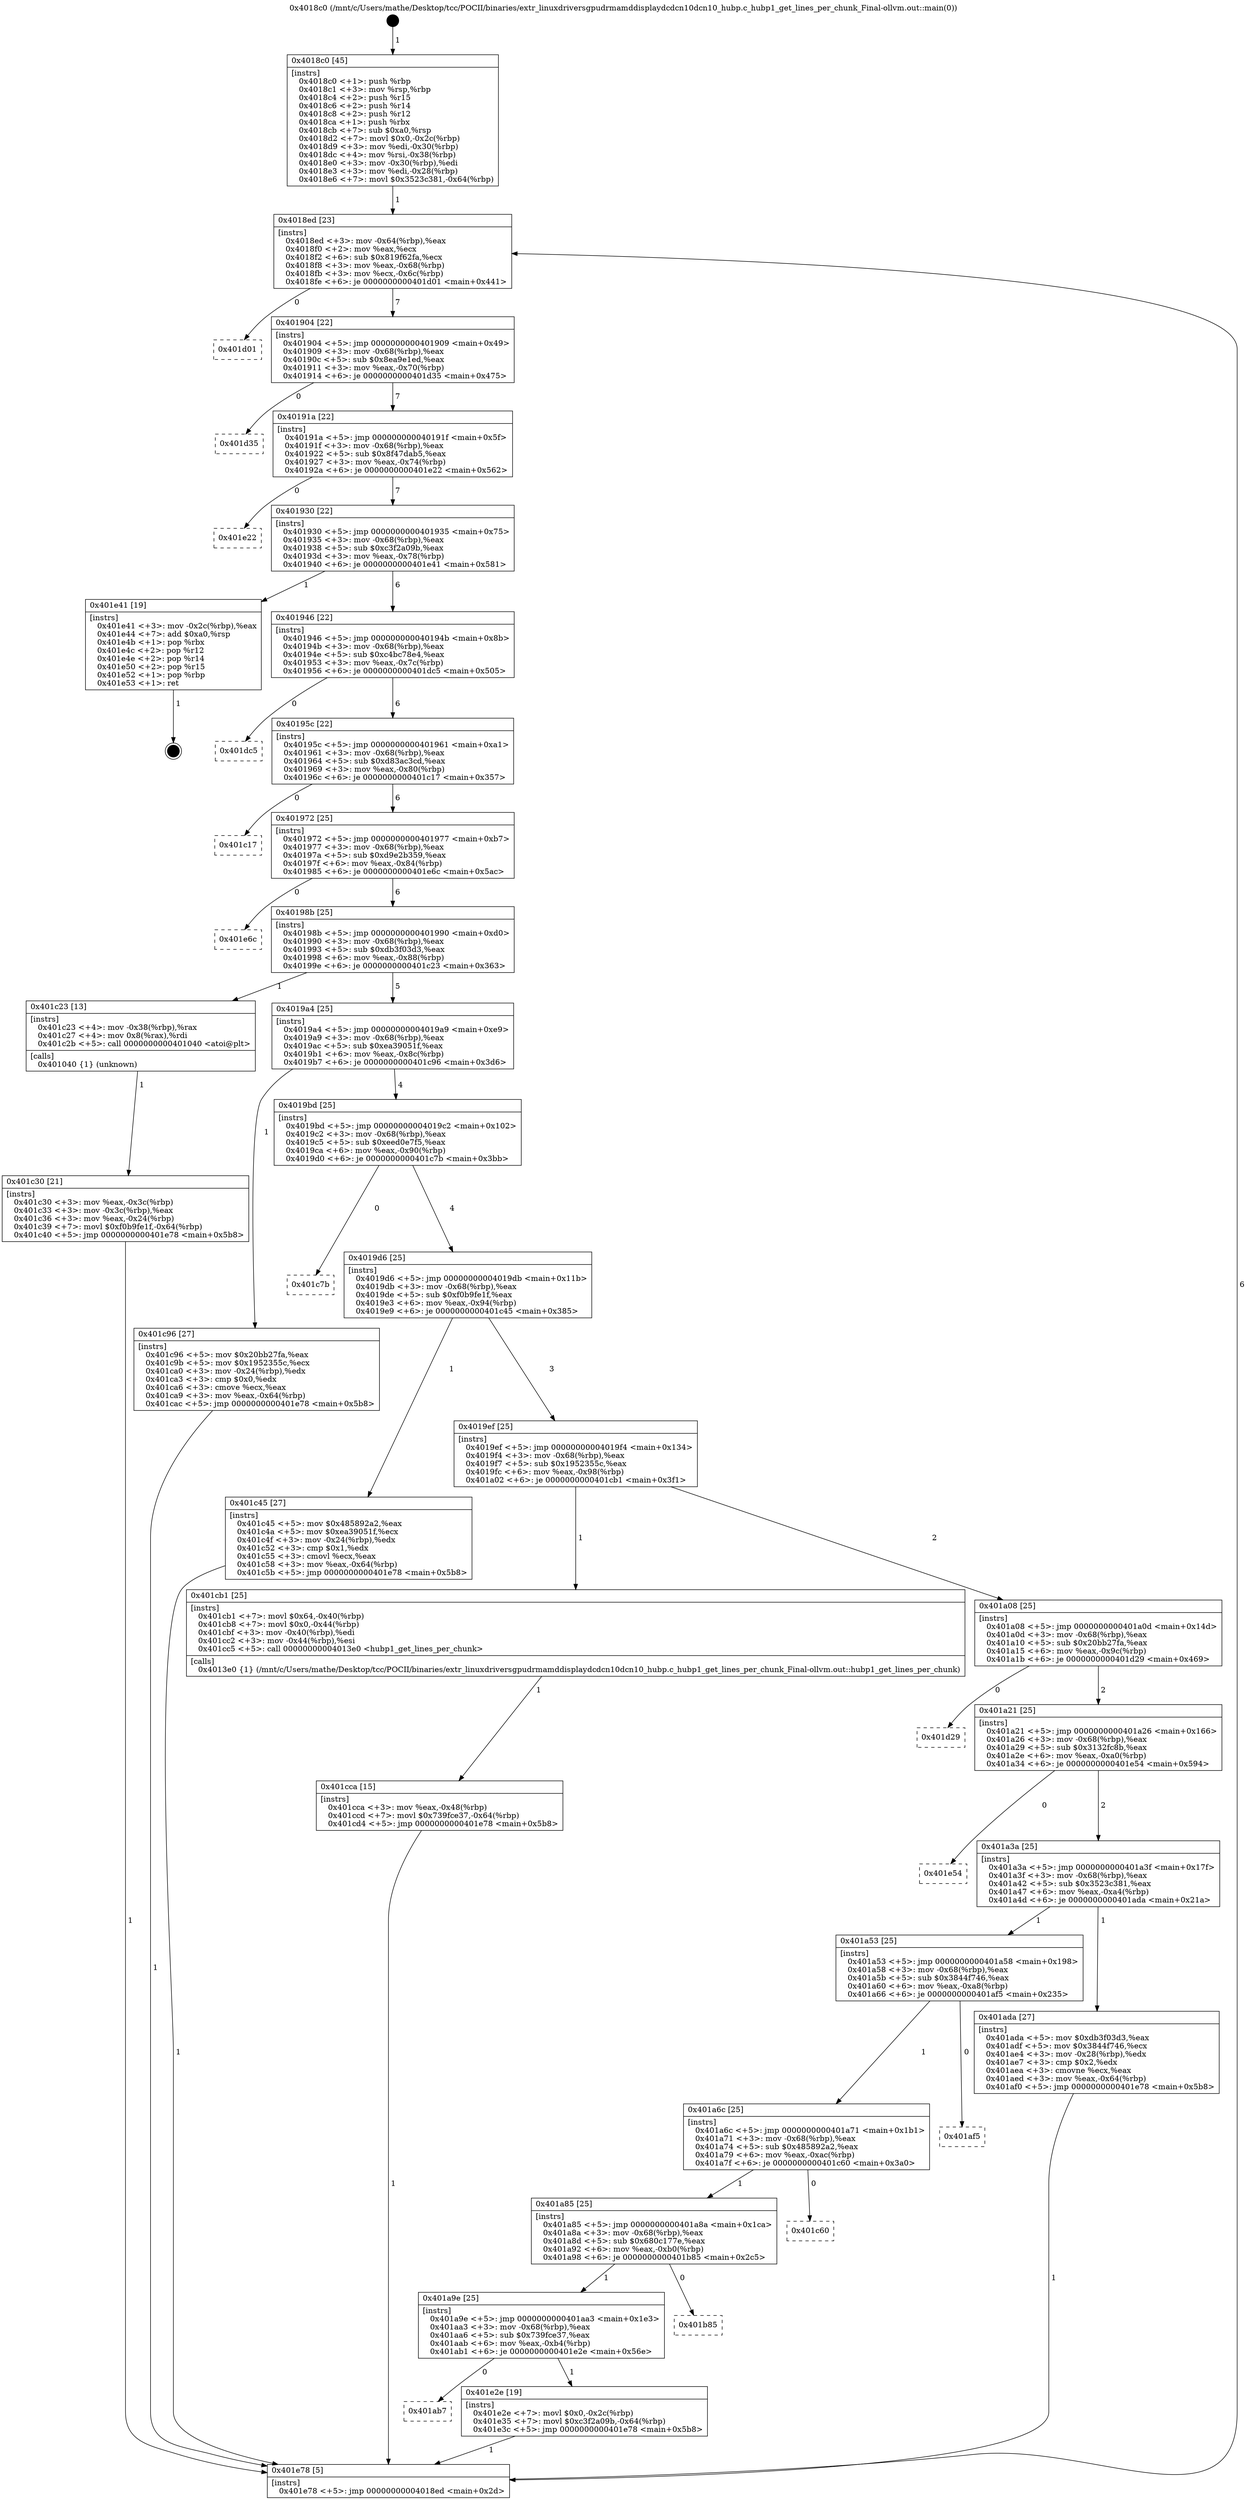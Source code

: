 digraph "0x4018c0" {
  label = "0x4018c0 (/mnt/c/Users/mathe/Desktop/tcc/POCII/binaries/extr_linuxdriversgpudrmamddisplaydcdcn10dcn10_hubp.c_hubp1_get_lines_per_chunk_Final-ollvm.out::main(0))"
  labelloc = "t"
  node[shape=record]

  Entry [label="",width=0.3,height=0.3,shape=circle,fillcolor=black,style=filled]
  "0x4018ed" [label="{
     0x4018ed [23]\l
     | [instrs]\l
     &nbsp;&nbsp;0x4018ed \<+3\>: mov -0x64(%rbp),%eax\l
     &nbsp;&nbsp;0x4018f0 \<+2\>: mov %eax,%ecx\l
     &nbsp;&nbsp;0x4018f2 \<+6\>: sub $0x819f62fa,%ecx\l
     &nbsp;&nbsp;0x4018f8 \<+3\>: mov %eax,-0x68(%rbp)\l
     &nbsp;&nbsp;0x4018fb \<+3\>: mov %ecx,-0x6c(%rbp)\l
     &nbsp;&nbsp;0x4018fe \<+6\>: je 0000000000401d01 \<main+0x441\>\l
  }"]
  "0x401d01" [label="{
     0x401d01\l
  }", style=dashed]
  "0x401904" [label="{
     0x401904 [22]\l
     | [instrs]\l
     &nbsp;&nbsp;0x401904 \<+5\>: jmp 0000000000401909 \<main+0x49\>\l
     &nbsp;&nbsp;0x401909 \<+3\>: mov -0x68(%rbp),%eax\l
     &nbsp;&nbsp;0x40190c \<+5\>: sub $0x8ea9e1ed,%eax\l
     &nbsp;&nbsp;0x401911 \<+3\>: mov %eax,-0x70(%rbp)\l
     &nbsp;&nbsp;0x401914 \<+6\>: je 0000000000401d35 \<main+0x475\>\l
  }"]
  Exit [label="",width=0.3,height=0.3,shape=circle,fillcolor=black,style=filled,peripheries=2]
  "0x401d35" [label="{
     0x401d35\l
  }", style=dashed]
  "0x40191a" [label="{
     0x40191a [22]\l
     | [instrs]\l
     &nbsp;&nbsp;0x40191a \<+5\>: jmp 000000000040191f \<main+0x5f\>\l
     &nbsp;&nbsp;0x40191f \<+3\>: mov -0x68(%rbp),%eax\l
     &nbsp;&nbsp;0x401922 \<+5\>: sub $0x8f47dab5,%eax\l
     &nbsp;&nbsp;0x401927 \<+3\>: mov %eax,-0x74(%rbp)\l
     &nbsp;&nbsp;0x40192a \<+6\>: je 0000000000401e22 \<main+0x562\>\l
  }"]
  "0x401ab7" [label="{
     0x401ab7\l
  }", style=dashed]
  "0x401e22" [label="{
     0x401e22\l
  }", style=dashed]
  "0x401930" [label="{
     0x401930 [22]\l
     | [instrs]\l
     &nbsp;&nbsp;0x401930 \<+5\>: jmp 0000000000401935 \<main+0x75\>\l
     &nbsp;&nbsp;0x401935 \<+3\>: mov -0x68(%rbp),%eax\l
     &nbsp;&nbsp;0x401938 \<+5\>: sub $0xc3f2a09b,%eax\l
     &nbsp;&nbsp;0x40193d \<+3\>: mov %eax,-0x78(%rbp)\l
     &nbsp;&nbsp;0x401940 \<+6\>: je 0000000000401e41 \<main+0x581\>\l
  }"]
  "0x401e2e" [label="{
     0x401e2e [19]\l
     | [instrs]\l
     &nbsp;&nbsp;0x401e2e \<+7\>: movl $0x0,-0x2c(%rbp)\l
     &nbsp;&nbsp;0x401e35 \<+7\>: movl $0xc3f2a09b,-0x64(%rbp)\l
     &nbsp;&nbsp;0x401e3c \<+5\>: jmp 0000000000401e78 \<main+0x5b8\>\l
  }"]
  "0x401e41" [label="{
     0x401e41 [19]\l
     | [instrs]\l
     &nbsp;&nbsp;0x401e41 \<+3\>: mov -0x2c(%rbp),%eax\l
     &nbsp;&nbsp;0x401e44 \<+7\>: add $0xa0,%rsp\l
     &nbsp;&nbsp;0x401e4b \<+1\>: pop %rbx\l
     &nbsp;&nbsp;0x401e4c \<+2\>: pop %r12\l
     &nbsp;&nbsp;0x401e4e \<+2\>: pop %r14\l
     &nbsp;&nbsp;0x401e50 \<+2\>: pop %r15\l
     &nbsp;&nbsp;0x401e52 \<+1\>: pop %rbp\l
     &nbsp;&nbsp;0x401e53 \<+1\>: ret\l
  }"]
  "0x401946" [label="{
     0x401946 [22]\l
     | [instrs]\l
     &nbsp;&nbsp;0x401946 \<+5\>: jmp 000000000040194b \<main+0x8b\>\l
     &nbsp;&nbsp;0x40194b \<+3\>: mov -0x68(%rbp),%eax\l
     &nbsp;&nbsp;0x40194e \<+5\>: sub $0xc4bc78e4,%eax\l
     &nbsp;&nbsp;0x401953 \<+3\>: mov %eax,-0x7c(%rbp)\l
     &nbsp;&nbsp;0x401956 \<+6\>: je 0000000000401dc5 \<main+0x505\>\l
  }"]
  "0x401a9e" [label="{
     0x401a9e [25]\l
     | [instrs]\l
     &nbsp;&nbsp;0x401a9e \<+5\>: jmp 0000000000401aa3 \<main+0x1e3\>\l
     &nbsp;&nbsp;0x401aa3 \<+3\>: mov -0x68(%rbp),%eax\l
     &nbsp;&nbsp;0x401aa6 \<+5\>: sub $0x739fce37,%eax\l
     &nbsp;&nbsp;0x401aab \<+6\>: mov %eax,-0xb4(%rbp)\l
     &nbsp;&nbsp;0x401ab1 \<+6\>: je 0000000000401e2e \<main+0x56e\>\l
  }"]
  "0x401dc5" [label="{
     0x401dc5\l
  }", style=dashed]
  "0x40195c" [label="{
     0x40195c [22]\l
     | [instrs]\l
     &nbsp;&nbsp;0x40195c \<+5\>: jmp 0000000000401961 \<main+0xa1\>\l
     &nbsp;&nbsp;0x401961 \<+3\>: mov -0x68(%rbp),%eax\l
     &nbsp;&nbsp;0x401964 \<+5\>: sub $0xd83ac3cd,%eax\l
     &nbsp;&nbsp;0x401969 \<+3\>: mov %eax,-0x80(%rbp)\l
     &nbsp;&nbsp;0x40196c \<+6\>: je 0000000000401c17 \<main+0x357\>\l
  }"]
  "0x401b85" [label="{
     0x401b85\l
  }", style=dashed]
  "0x401c17" [label="{
     0x401c17\l
  }", style=dashed]
  "0x401972" [label="{
     0x401972 [25]\l
     | [instrs]\l
     &nbsp;&nbsp;0x401972 \<+5\>: jmp 0000000000401977 \<main+0xb7\>\l
     &nbsp;&nbsp;0x401977 \<+3\>: mov -0x68(%rbp),%eax\l
     &nbsp;&nbsp;0x40197a \<+5\>: sub $0xd9e2b359,%eax\l
     &nbsp;&nbsp;0x40197f \<+6\>: mov %eax,-0x84(%rbp)\l
     &nbsp;&nbsp;0x401985 \<+6\>: je 0000000000401e6c \<main+0x5ac\>\l
  }"]
  "0x401a85" [label="{
     0x401a85 [25]\l
     | [instrs]\l
     &nbsp;&nbsp;0x401a85 \<+5\>: jmp 0000000000401a8a \<main+0x1ca\>\l
     &nbsp;&nbsp;0x401a8a \<+3\>: mov -0x68(%rbp),%eax\l
     &nbsp;&nbsp;0x401a8d \<+5\>: sub $0x680c177e,%eax\l
     &nbsp;&nbsp;0x401a92 \<+6\>: mov %eax,-0xb0(%rbp)\l
     &nbsp;&nbsp;0x401a98 \<+6\>: je 0000000000401b85 \<main+0x2c5\>\l
  }"]
  "0x401e6c" [label="{
     0x401e6c\l
  }", style=dashed]
  "0x40198b" [label="{
     0x40198b [25]\l
     | [instrs]\l
     &nbsp;&nbsp;0x40198b \<+5\>: jmp 0000000000401990 \<main+0xd0\>\l
     &nbsp;&nbsp;0x401990 \<+3\>: mov -0x68(%rbp),%eax\l
     &nbsp;&nbsp;0x401993 \<+5\>: sub $0xdb3f03d3,%eax\l
     &nbsp;&nbsp;0x401998 \<+6\>: mov %eax,-0x88(%rbp)\l
     &nbsp;&nbsp;0x40199e \<+6\>: je 0000000000401c23 \<main+0x363\>\l
  }"]
  "0x401c60" [label="{
     0x401c60\l
  }", style=dashed]
  "0x401c23" [label="{
     0x401c23 [13]\l
     | [instrs]\l
     &nbsp;&nbsp;0x401c23 \<+4\>: mov -0x38(%rbp),%rax\l
     &nbsp;&nbsp;0x401c27 \<+4\>: mov 0x8(%rax),%rdi\l
     &nbsp;&nbsp;0x401c2b \<+5\>: call 0000000000401040 \<atoi@plt\>\l
     | [calls]\l
     &nbsp;&nbsp;0x401040 \{1\} (unknown)\l
  }"]
  "0x4019a4" [label="{
     0x4019a4 [25]\l
     | [instrs]\l
     &nbsp;&nbsp;0x4019a4 \<+5\>: jmp 00000000004019a9 \<main+0xe9\>\l
     &nbsp;&nbsp;0x4019a9 \<+3\>: mov -0x68(%rbp),%eax\l
     &nbsp;&nbsp;0x4019ac \<+5\>: sub $0xea39051f,%eax\l
     &nbsp;&nbsp;0x4019b1 \<+6\>: mov %eax,-0x8c(%rbp)\l
     &nbsp;&nbsp;0x4019b7 \<+6\>: je 0000000000401c96 \<main+0x3d6\>\l
  }"]
  "0x401a6c" [label="{
     0x401a6c [25]\l
     | [instrs]\l
     &nbsp;&nbsp;0x401a6c \<+5\>: jmp 0000000000401a71 \<main+0x1b1\>\l
     &nbsp;&nbsp;0x401a71 \<+3\>: mov -0x68(%rbp),%eax\l
     &nbsp;&nbsp;0x401a74 \<+5\>: sub $0x485892a2,%eax\l
     &nbsp;&nbsp;0x401a79 \<+6\>: mov %eax,-0xac(%rbp)\l
     &nbsp;&nbsp;0x401a7f \<+6\>: je 0000000000401c60 \<main+0x3a0\>\l
  }"]
  "0x401c96" [label="{
     0x401c96 [27]\l
     | [instrs]\l
     &nbsp;&nbsp;0x401c96 \<+5\>: mov $0x20bb27fa,%eax\l
     &nbsp;&nbsp;0x401c9b \<+5\>: mov $0x1952355c,%ecx\l
     &nbsp;&nbsp;0x401ca0 \<+3\>: mov -0x24(%rbp),%edx\l
     &nbsp;&nbsp;0x401ca3 \<+3\>: cmp $0x0,%edx\l
     &nbsp;&nbsp;0x401ca6 \<+3\>: cmove %ecx,%eax\l
     &nbsp;&nbsp;0x401ca9 \<+3\>: mov %eax,-0x64(%rbp)\l
     &nbsp;&nbsp;0x401cac \<+5\>: jmp 0000000000401e78 \<main+0x5b8\>\l
  }"]
  "0x4019bd" [label="{
     0x4019bd [25]\l
     | [instrs]\l
     &nbsp;&nbsp;0x4019bd \<+5\>: jmp 00000000004019c2 \<main+0x102\>\l
     &nbsp;&nbsp;0x4019c2 \<+3\>: mov -0x68(%rbp),%eax\l
     &nbsp;&nbsp;0x4019c5 \<+5\>: sub $0xeed0e7f5,%eax\l
     &nbsp;&nbsp;0x4019ca \<+6\>: mov %eax,-0x90(%rbp)\l
     &nbsp;&nbsp;0x4019d0 \<+6\>: je 0000000000401c7b \<main+0x3bb\>\l
  }"]
  "0x401af5" [label="{
     0x401af5\l
  }", style=dashed]
  "0x401c7b" [label="{
     0x401c7b\l
  }", style=dashed]
  "0x4019d6" [label="{
     0x4019d6 [25]\l
     | [instrs]\l
     &nbsp;&nbsp;0x4019d6 \<+5\>: jmp 00000000004019db \<main+0x11b\>\l
     &nbsp;&nbsp;0x4019db \<+3\>: mov -0x68(%rbp),%eax\l
     &nbsp;&nbsp;0x4019de \<+5\>: sub $0xf0b9fe1f,%eax\l
     &nbsp;&nbsp;0x4019e3 \<+6\>: mov %eax,-0x94(%rbp)\l
     &nbsp;&nbsp;0x4019e9 \<+6\>: je 0000000000401c45 \<main+0x385\>\l
  }"]
  "0x401cca" [label="{
     0x401cca [15]\l
     | [instrs]\l
     &nbsp;&nbsp;0x401cca \<+3\>: mov %eax,-0x48(%rbp)\l
     &nbsp;&nbsp;0x401ccd \<+7\>: movl $0x739fce37,-0x64(%rbp)\l
     &nbsp;&nbsp;0x401cd4 \<+5\>: jmp 0000000000401e78 \<main+0x5b8\>\l
  }"]
  "0x401c45" [label="{
     0x401c45 [27]\l
     | [instrs]\l
     &nbsp;&nbsp;0x401c45 \<+5\>: mov $0x485892a2,%eax\l
     &nbsp;&nbsp;0x401c4a \<+5\>: mov $0xea39051f,%ecx\l
     &nbsp;&nbsp;0x401c4f \<+3\>: mov -0x24(%rbp),%edx\l
     &nbsp;&nbsp;0x401c52 \<+3\>: cmp $0x1,%edx\l
     &nbsp;&nbsp;0x401c55 \<+3\>: cmovl %ecx,%eax\l
     &nbsp;&nbsp;0x401c58 \<+3\>: mov %eax,-0x64(%rbp)\l
     &nbsp;&nbsp;0x401c5b \<+5\>: jmp 0000000000401e78 \<main+0x5b8\>\l
  }"]
  "0x4019ef" [label="{
     0x4019ef [25]\l
     | [instrs]\l
     &nbsp;&nbsp;0x4019ef \<+5\>: jmp 00000000004019f4 \<main+0x134\>\l
     &nbsp;&nbsp;0x4019f4 \<+3\>: mov -0x68(%rbp),%eax\l
     &nbsp;&nbsp;0x4019f7 \<+5\>: sub $0x1952355c,%eax\l
     &nbsp;&nbsp;0x4019fc \<+6\>: mov %eax,-0x98(%rbp)\l
     &nbsp;&nbsp;0x401a02 \<+6\>: je 0000000000401cb1 \<main+0x3f1\>\l
  }"]
  "0x401c30" [label="{
     0x401c30 [21]\l
     | [instrs]\l
     &nbsp;&nbsp;0x401c30 \<+3\>: mov %eax,-0x3c(%rbp)\l
     &nbsp;&nbsp;0x401c33 \<+3\>: mov -0x3c(%rbp),%eax\l
     &nbsp;&nbsp;0x401c36 \<+3\>: mov %eax,-0x24(%rbp)\l
     &nbsp;&nbsp;0x401c39 \<+7\>: movl $0xf0b9fe1f,-0x64(%rbp)\l
     &nbsp;&nbsp;0x401c40 \<+5\>: jmp 0000000000401e78 \<main+0x5b8\>\l
  }"]
  "0x401cb1" [label="{
     0x401cb1 [25]\l
     | [instrs]\l
     &nbsp;&nbsp;0x401cb1 \<+7\>: movl $0x64,-0x40(%rbp)\l
     &nbsp;&nbsp;0x401cb8 \<+7\>: movl $0x0,-0x44(%rbp)\l
     &nbsp;&nbsp;0x401cbf \<+3\>: mov -0x40(%rbp),%edi\l
     &nbsp;&nbsp;0x401cc2 \<+3\>: mov -0x44(%rbp),%esi\l
     &nbsp;&nbsp;0x401cc5 \<+5\>: call 00000000004013e0 \<hubp1_get_lines_per_chunk\>\l
     | [calls]\l
     &nbsp;&nbsp;0x4013e0 \{1\} (/mnt/c/Users/mathe/Desktop/tcc/POCII/binaries/extr_linuxdriversgpudrmamddisplaydcdcn10dcn10_hubp.c_hubp1_get_lines_per_chunk_Final-ollvm.out::hubp1_get_lines_per_chunk)\l
  }"]
  "0x401a08" [label="{
     0x401a08 [25]\l
     | [instrs]\l
     &nbsp;&nbsp;0x401a08 \<+5\>: jmp 0000000000401a0d \<main+0x14d\>\l
     &nbsp;&nbsp;0x401a0d \<+3\>: mov -0x68(%rbp),%eax\l
     &nbsp;&nbsp;0x401a10 \<+5\>: sub $0x20bb27fa,%eax\l
     &nbsp;&nbsp;0x401a15 \<+6\>: mov %eax,-0x9c(%rbp)\l
     &nbsp;&nbsp;0x401a1b \<+6\>: je 0000000000401d29 \<main+0x469\>\l
  }"]
  "0x4018c0" [label="{
     0x4018c0 [45]\l
     | [instrs]\l
     &nbsp;&nbsp;0x4018c0 \<+1\>: push %rbp\l
     &nbsp;&nbsp;0x4018c1 \<+3\>: mov %rsp,%rbp\l
     &nbsp;&nbsp;0x4018c4 \<+2\>: push %r15\l
     &nbsp;&nbsp;0x4018c6 \<+2\>: push %r14\l
     &nbsp;&nbsp;0x4018c8 \<+2\>: push %r12\l
     &nbsp;&nbsp;0x4018ca \<+1\>: push %rbx\l
     &nbsp;&nbsp;0x4018cb \<+7\>: sub $0xa0,%rsp\l
     &nbsp;&nbsp;0x4018d2 \<+7\>: movl $0x0,-0x2c(%rbp)\l
     &nbsp;&nbsp;0x4018d9 \<+3\>: mov %edi,-0x30(%rbp)\l
     &nbsp;&nbsp;0x4018dc \<+4\>: mov %rsi,-0x38(%rbp)\l
     &nbsp;&nbsp;0x4018e0 \<+3\>: mov -0x30(%rbp),%edi\l
     &nbsp;&nbsp;0x4018e3 \<+3\>: mov %edi,-0x28(%rbp)\l
     &nbsp;&nbsp;0x4018e6 \<+7\>: movl $0x3523c381,-0x64(%rbp)\l
  }"]
  "0x401d29" [label="{
     0x401d29\l
  }", style=dashed]
  "0x401a21" [label="{
     0x401a21 [25]\l
     | [instrs]\l
     &nbsp;&nbsp;0x401a21 \<+5\>: jmp 0000000000401a26 \<main+0x166\>\l
     &nbsp;&nbsp;0x401a26 \<+3\>: mov -0x68(%rbp),%eax\l
     &nbsp;&nbsp;0x401a29 \<+5\>: sub $0x3132fc8b,%eax\l
     &nbsp;&nbsp;0x401a2e \<+6\>: mov %eax,-0xa0(%rbp)\l
     &nbsp;&nbsp;0x401a34 \<+6\>: je 0000000000401e54 \<main+0x594\>\l
  }"]
  "0x401e78" [label="{
     0x401e78 [5]\l
     | [instrs]\l
     &nbsp;&nbsp;0x401e78 \<+5\>: jmp 00000000004018ed \<main+0x2d\>\l
  }"]
  "0x401e54" [label="{
     0x401e54\l
  }", style=dashed]
  "0x401a3a" [label="{
     0x401a3a [25]\l
     | [instrs]\l
     &nbsp;&nbsp;0x401a3a \<+5\>: jmp 0000000000401a3f \<main+0x17f\>\l
     &nbsp;&nbsp;0x401a3f \<+3\>: mov -0x68(%rbp),%eax\l
     &nbsp;&nbsp;0x401a42 \<+5\>: sub $0x3523c381,%eax\l
     &nbsp;&nbsp;0x401a47 \<+6\>: mov %eax,-0xa4(%rbp)\l
     &nbsp;&nbsp;0x401a4d \<+6\>: je 0000000000401ada \<main+0x21a\>\l
  }"]
  "0x401a53" [label="{
     0x401a53 [25]\l
     | [instrs]\l
     &nbsp;&nbsp;0x401a53 \<+5\>: jmp 0000000000401a58 \<main+0x198\>\l
     &nbsp;&nbsp;0x401a58 \<+3\>: mov -0x68(%rbp),%eax\l
     &nbsp;&nbsp;0x401a5b \<+5\>: sub $0x3844f746,%eax\l
     &nbsp;&nbsp;0x401a60 \<+6\>: mov %eax,-0xa8(%rbp)\l
     &nbsp;&nbsp;0x401a66 \<+6\>: je 0000000000401af5 \<main+0x235\>\l
  }"]
  "0x401ada" [label="{
     0x401ada [27]\l
     | [instrs]\l
     &nbsp;&nbsp;0x401ada \<+5\>: mov $0xdb3f03d3,%eax\l
     &nbsp;&nbsp;0x401adf \<+5\>: mov $0x3844f746,%ecx\l
     &nbsp;&nbsp;0x401ae4 \<+3\>: mov -0x28(%rbp),%edx\l
     &nbsp;&nbsp;0x401ae7 \<+3\>: cmp $0x2,%edx\l
     &nbsp;&nbsp;0x401aea \<+3\>: cmovne %ecx,%eax\l
     &nbsp;&nbsp;0x401aed \<+3\>: mov %eax,-0x64(%rbp)\l
     &nbsp;&nbsp;0x401af0 \<+5\>: jmp 0000000000401e78 \<main+0x5b8\>\l
  }"]
  Entry -> "0x4018c0" [label=" 1"]
  "0x4018ed" -> "0x401d01" [label=" 0"]
  "0x4018ed" -> "0x401904" [label=" 7"]
  "0x401e41" -> Exit [label=" 1"]
  "0x401904" -> "0x401d35" [label=" 0"]
  "0x401904" -> "0x40191a" [label=" 7"]
  "0x401e2e" -> "0x401e78" [label=" 1"]
  "0x40191a" -> "0x401e22" [label=" 0"]
  "0x40191a" -> "0x401930" [label=" 7"]
  "0x401a9e" -> "0x401ab7" [label=" 0"]
  "0x401930" -> "0x401e41" [label=" 1"]
  "0x401930" -> "0x401946" [label=" 6"]
  "0x401a9e" -> "0x401e2e" [label=" 1"]
  "0x401946" -> "0x401dc5" [label=" 0"]
  "0x401946" -> "0x40195c" [label=" 6"]
  "0x401a85" -> "0x401a9e" [label=" 1"]
  "0x40195c" -> "0x401c17" [label=" 0"]
  "0x40195c" -> "0x401972" [label=" 6"]
  "0x401a85" -> "0x401b85" [label=" 0"]
  "0x401972" -> "0x401e6c" [label=" 0"]
  "0x401972" -> "0x40198b" [label=" 6"]
  "0x401a6c" -> "0x401a85" [label=" 1"]
  "0x40198b" -> "0x401c23" [label=" 1"]
  "0x40198b" -> "0x4019a4" [label=" 5"]
  "0x401a6c" -> "0x401c60" [label=" 0"]
  "0x4019a4" -> "0x401c96" [label=" 1"]
  "0x4019a4" -> "0x4019bd" [label=" 4"]
  "0x401a53" -> "0x401a6c" [label=" 1"]
  "0x4019bd" -> "0x401c7b" [label=" 0"]
  "0x4019bd" -> "0x4019d6" [label=" 4"]
  "0x401a53" -> "0x401af5" [label=" 0"]
  "0x4019d6" -> "0x401c45" [label=" 1"]
  "0x4019d6" -> "0x4019ef" [label=" 3"]
  "0x401cca" -> "0x401e78" [label=" 1"]
  "0x4019ef" -> "0x401cb1" [label=" 1"]
  "0x4019ef" -> "0x401a08" [label=" 2"]
  "0x401cb1" -> "0x401cca" [label=" 1"]
  "0x401a08" -> "0x401d29" [label=" 0"]
  "0x401a08" -> "0x401a21" [label=" 2"]
  "0x401c96" -> "0x401e78" [label=" 1"]
  "0x401a21" -> "0x401e54" [label=" 0"]
  "0x401a21" -> "0x401a3a" [label=" 2"]
  "0x401c45" -> "0x401e78" [label=" 1"]
  "0x401a3a" -> "0x401ada" [label=" 1"]
  "0x401a3a" -> "0x401a53" [label=" 1"]
  "0x401ada" -> "0x401e78" [label=" 1"]
  "0x4018c0" -> "0x4018ed" [label=" 1"]
  "0x401e78" -> "0x4018ed" [label=" 6"]
  "0x401c23" -> "0x401c30" [label=" 1"]
  "0x401c30" -> "0x401e78" [label=" 1"]
}
